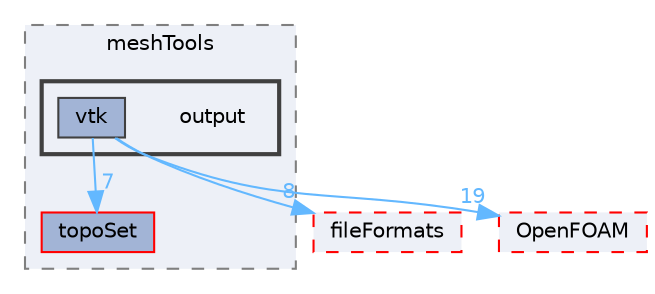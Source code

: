digraph "src/meshTools/output"
{
 // LATEX_PDF_SIZE
  bgcolor="transparent";
  edge [fontname=Helvetica,fontsize=10,labelfontname=Helvetica,labelfontsize=10];
  node [fontname=Helvetica,fontsize=10,shape=box,height=0.2,width=0.4];
  compound=true
  subgraph clusterdir_ae30ad0bef50cf391b24c614251bb9fd {
    graph [ bgcolor="#edf0f7", pencolor="grey50", label="meshTools", fontname=Helvetica,fontsize=10 style="filled,dashed", URL="dir_ae30ad0bef50cf391b24c614251bb9fd.html",tooltip=""]
  dir_53c6f1430167a4cd316d5caa179db9dd [label="topoSet", fillcolor="#a2b4d6", color="red", style="filled", URL="dir_53c6f1430167a4cd316d5caa179db9dd.html",tooltip=""];
  subgraph clusterdir_3db38cd7e70a8b62f5e2b7b1a971d99c {
    graph [ bgcolor="#edf0f7", pencolor="grey25", label="", fontname=Helvetica,fontsize=10 style="filled,bold", URL="dir_3db38cd7e70a8b62f5e2b7b1a971d99c.html",tooltip=""]
    dir_3db38cd7e70a8b62f5e2b7b1a971d99c [shape=plaintext, label="output"];
  dir_0bf24f9c0ff5605344063b70fcf2a81c [label="vtk", fillcolor="#a2b4d6", color="grey25", style="filled", URL="dir_0bf24f9c0ff5605344063b70fcf2a81c.html",tooltip=""];
  }
  }
  dir_b05602f37bb521a7142c0a3e200b5f35 [label="fileFormats", fillcolor="#edf0f7", color="red", style="filled,dashed", URL="dir_b05602f37bb521a7142c0a3e200b5f35.html",tooltip=""];
  dir_c5473ff19b20e6ec4dfe5c310b3778a8 [label="OpenFOAM", fillcolor="#edf0f7", color="red", style="filled,dashed", URL="dir_c5473ff19b20e6ec4dfe5c310b3778a8.html",tooltip=""];
  dir_0bf24f9c0ff5605344063b70fcf2a81c->dir_53c6f1430167a4cd316d5caa179db9dd [headlabel="7", labeldistance=1.5 headhref="dir_004313_004074.html" href="dir_004313_004074.html" color="steelblue1" fontcolor="steelblue1"];
  dir_0bf24f9c0ff5605344063b70fcf2a81c->dir_b05602f37bb521a7142c0a3e200b5f35 [headlabel="8", labeldistance=1.5 headhref="dir_004313_001353.html" href="dir_004313_001353.html" color="steelblue1" fontcolor="steelblue1"];
  dir_0bf24f9c0ff5605344063b70fcf2a81c->dir_c5473ff19b20e6ec4dfe5c310b3778a8 [headlabel="19", labeldistance=1.5 headhref="dir_004313_002695.html" href="dir_004313_002695.html" color="steelblue1" fontcolor="steelblue1"];
}
